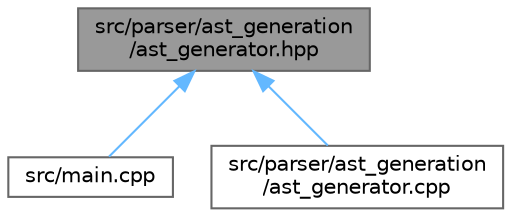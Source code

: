 digraph "src/parser/ast_generation/ast_generator.hpp"
{
 // LATEX_PDF_SIZE
  bgcolor="transparent";
  edge [fontname=Helvetica,fontsize=10,labelfontname=Helvetica,labelfontsize=10];
  node [fontname=Helvetica,fontsize=10,shape=box,height=0.2,width=0.4];
  Node1 [id="Node000001",label="src/parser/ast_generation\l/ast_generator.hpp",height=0.2,width=0.4,color="gray40", fillcolor="grey60", style="filled", fontcolor="black",tooltip="Recursive descent parser for generating Abstract Syntax Trees from tokens."];
  Node1 -> Node2 [id="edge1_Node000001_Node000002",dir="back",color="steelblue1",style="solid",tooltip=" "];
  Node2 [id="Node000002",label="src/main.cpp",height=0.2,width=0.4,color="grey40", fillcolor="white", style="filled",URL="$main_8cpp.html",tooltip="Main entry point and testing for the PEBBL language compiler."];
  Node1 -> Node3 [id="edge2_Node000001_Node000003",dir="back",color="steelblue1",style="solid",tooltip=" "];
  Node3 [id="Node000003",label="src/parser/ast_generation\l/ast_generator.cpp",height=0.2,width=0.4,color="grey40", fillcolor="white", style="filled",URL="$ast__generator_8cpp.html",tooltip="Implementation of the recursive descent parser for generating ASTs."];
}
